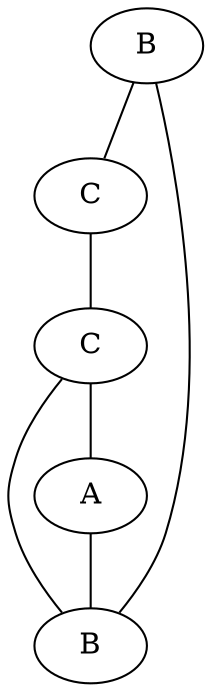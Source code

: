 strict graph G {
  1 [ label="B" ];
  2 [ label="C" ];
  0 [ label="A" ];
  3 [ label="B" ];
  4 [ label="C" ];
  1 -- 2;
  0 -- 3;
  3 -- 4;
  4 -- 0;
  1 -- 3;
  2 -- 4;
}
